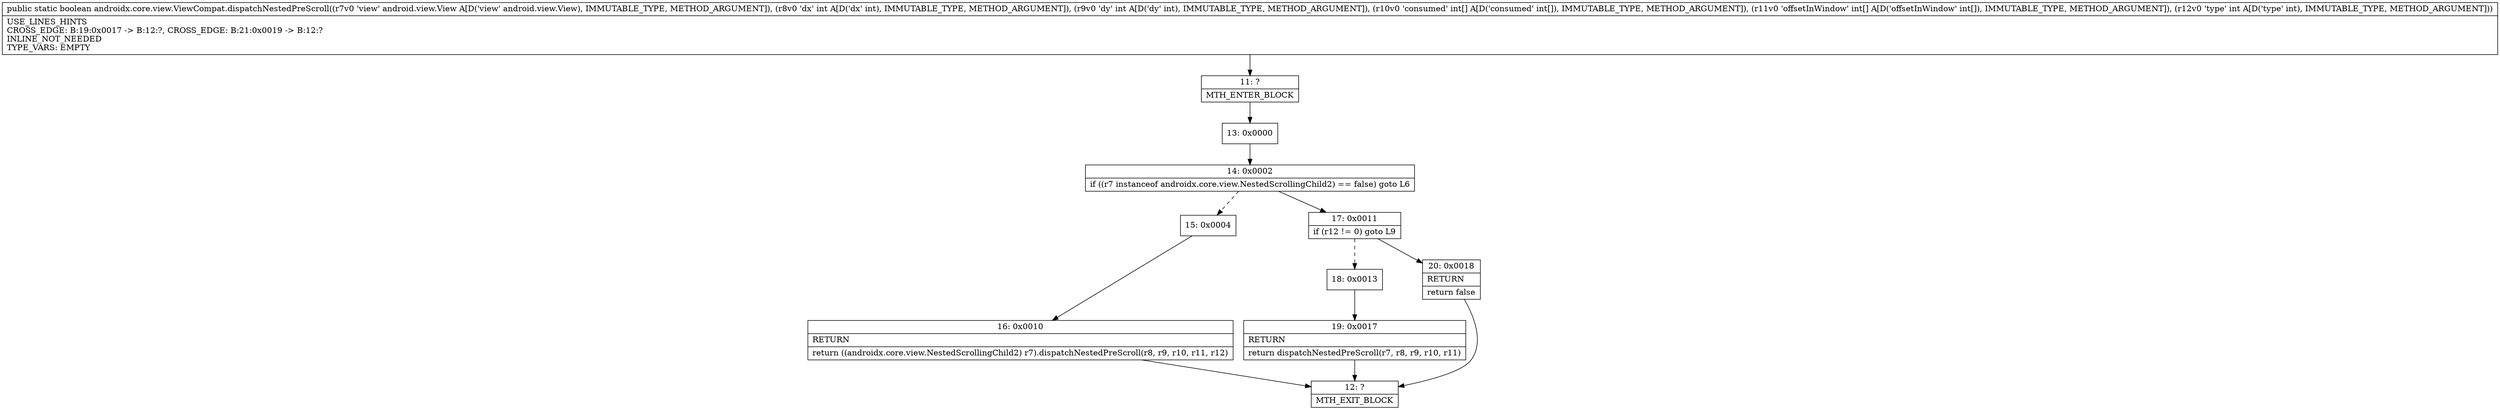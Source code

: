 digraph "CFG forandroidx.core.view.ViewCompat.dispatchNestedPreScroll(Landroid\/view\/View;II[I[II)Z" {
Node_11 [shape=record,label="{11\:\ ?|MTH_ENTER_BLOCK\l}"];
Node_13 [shape=record,label="{13\:\ 0x0000}"];
Node_14 [shape=record,label="{14\:\ 0x0002|if ((r7 instanceof androidx.core.view.NestedScrollingChild2) == false) goto L6\l}"];
Node_15 [shape=record,label="{15\:\ 0x0004}"];
Node_16 [shape=record,label="{16\:\ 0x0010|RETURN\l|return ((androidx.core.view.NestedScrollingChild2) r7).dispatchNestedPreScroll(r8, r9, r10, r11, r12)\l}"];
Node_12 [shape=record,label="{12\:\ ?|MTH_EXIT_BLOCK\l}"];
Node_17 [shape=record,label="{17\:\ 0x0011|if (r12 != 0) goto L9\l}"];
Node_18 [shape=record,label="{18\:\ 0x0013}"];
Node_19 [shape=record,label="{19\:\ 0x0017|RETURN\l|return dispatchNestedPreScroll(r7, r8, r9, r10, r11)\l}"];
Node_20 [shape=record,label="{20\:\ 0x0018|RETURN\l|return false\l}"];
MethodNode[shape=record,label="{public static boolean androidx.core.view.ViewCompat.dispatchNestedPreScroll((r7v0 'view' android.view.View A[D('view' android.view.View), IMMUTABLE_TYPE, METHOD_ARGUMENT]), (r8v0 'dx' int A[D('dx' int), IMMUTABLE_TYPE, METHOD_ARGUMENT]), (r9v0 'dy' int A[D('dy' int), IMMUTABLE_TYPE, METHOD_ARGUMENT]), (r10v0 'consumed' int[] A[D('consumed' int[]), IMMUTABLE_TYPE, METHOD_ARGUMENT]), (r11v0 'offsetInWindow' int[] A[D('offsetInWindow' int[]), IMMUTABLE_TYPE, METHOD_ARGUMENT]), (r12v0 'type' int A[D('type' int), IMMUTABLE_TYPE, METHOD_ARGUMENT]))  | USE_LINES_HINTS\lCROSS_EDGE: B:19:0x0017 \-\> B:12:?, CROSS_EDGE: B:21:0x0019 \-\> B:12:?\lINLINE_NOT_NEEDED\lTYPE_VARS: EMPTY\l}"];
MethodNode -> Node_11;Node_11 -> Node_13;
Node_13 -> Node_14;
Node_14 -> Node_15[style=dashed];
Node_14 -> Node_17;
Node_15 -> Node_16;
Node_16 -> Node_12;
Node_17 -> Node_18[style=dashed];
Node_17 -> Node_20;
Node_18 -> Node_19;
Node_19 -> Node_12;
Node_20 -> Node_12;
}

